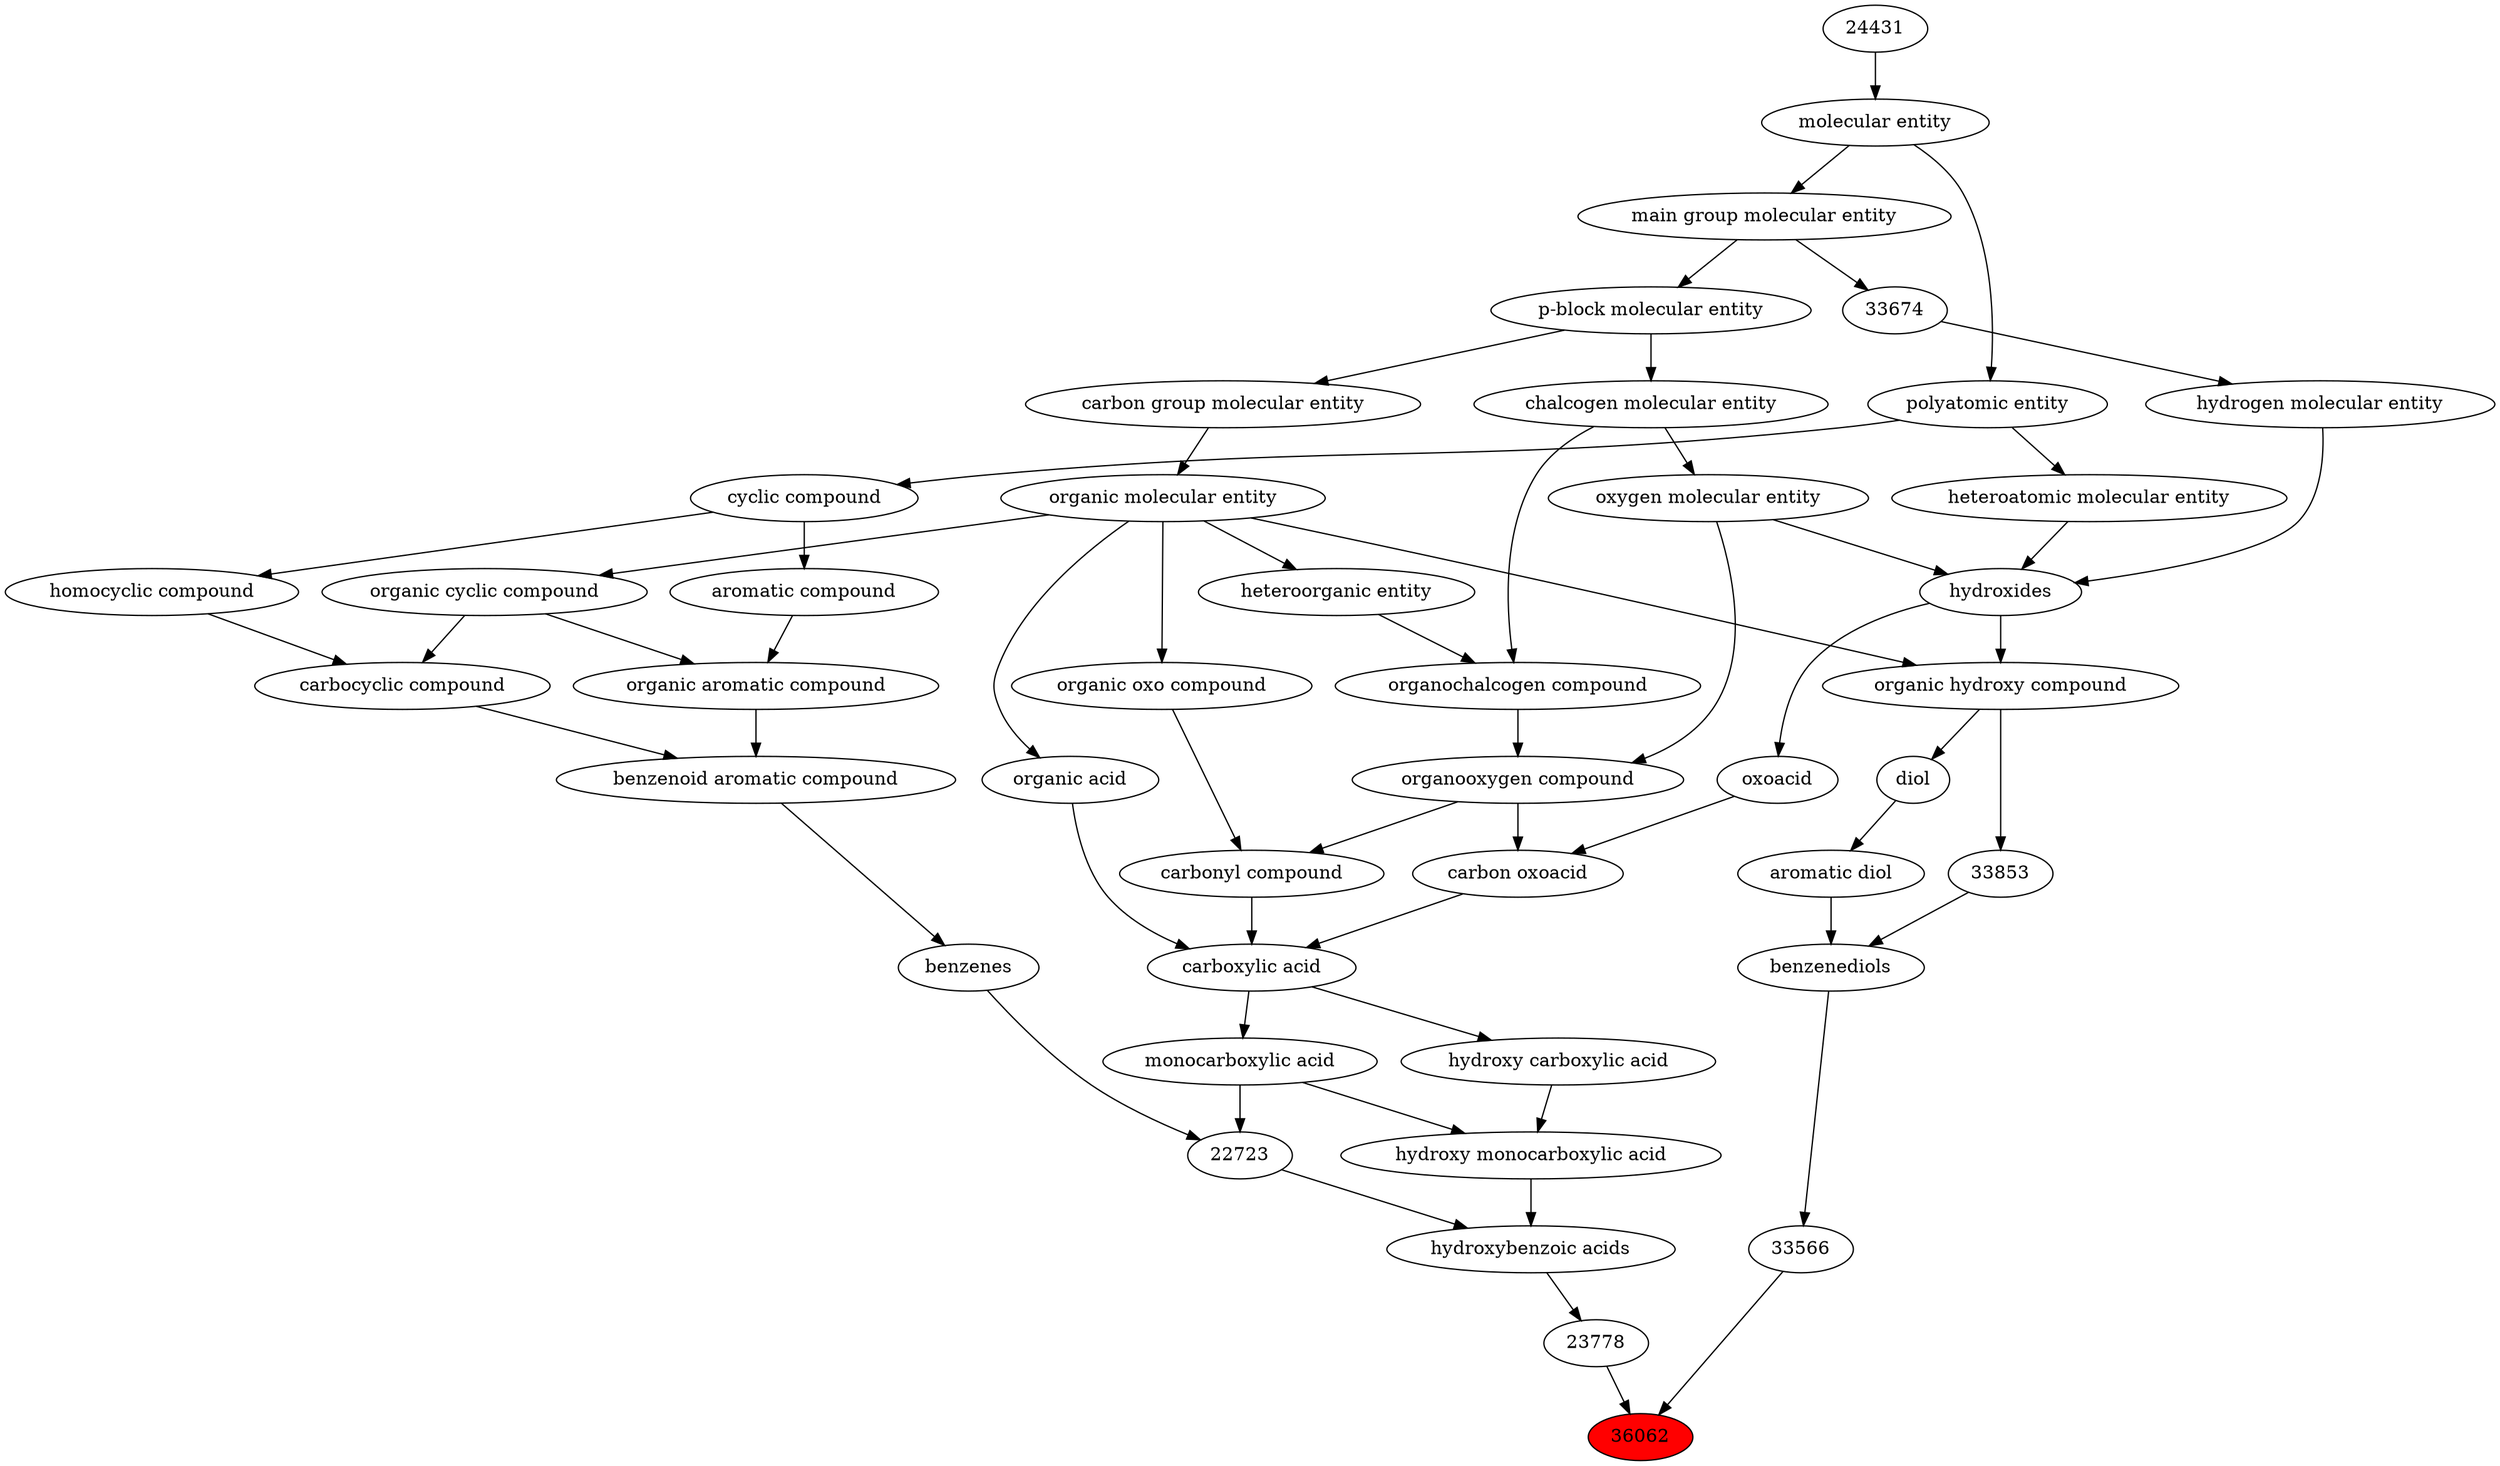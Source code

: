 digraph tree{ 
36062 [label="36062" fillcolor=red style=filled]
33566 -> 36062
23778 -> 36062
33566 [label="33566"]
33570 -> 33566
23778 [label="23778"]
24676 -> 23778
33570 [label="benzenediols"]
33853 -> 33570
22625 -> 33570
24676 [label="hydroxybenzoic acids"]
35868 -> 24676
22723 -> 24676
33853 [label="33853"]
33822 -> 33853
22625 [label="aromatic diol"]
23824 -> 22625
35868 [label="hydroxy monocarboxylic acid"]
25384 -> 35868
24669 -> 35868
22723 [label="22723"]
22712 -> 22723
25384 -> 22723
33822 [label="organic hydroxy compound"]
24651 -> 33822
50860 -> 33822
23824 [label="diol"]
33822 -> 23824
25384 [label="monocarboxylic acid"]
33575 -> 25384
24669 [label="hydroxy carboxylic acid"]
33575 -> 24669
22712 [label="benzenes"]
33836 -> 22712
24651 [label="hydroxides"]
25806 -> 24651
33608 -> 24651
37577 -> 24651
50860 [label="organic molecular entity"]
33582 -> 50860
33575 [label="carboxylic acid"]
36586 -> 33575
35605 -> 33575
64709 -> 33575
33836 [label="benzenoid aromatic compound"]
33659 -> 33836
33598 -> 33836
25806 [label="oxygen molecular entity"]
33304 -> 25806
33608 [label="hydrogen molecular entity"]
33674 -> 33608
37577 [label="heteroatomic molecular entity"]
36357 -> 37577
33582 [label="carbon group molecular entity"]
33675 -> 33582
36586 [label="carbonyl compound"]
36587 -> 36586
36963 -> 36586
35605 [label="carbon oxoacid"]
24833 -> 35605
36963 -> 35605
64709 [label="organic acid"]
50860 -> 64709
33659 [label="organic aromatic compound"]
33832 -> 33659
33655 -> 33659
33598 [label="carbocyclic compound"]
33832 -> 33598
33597 -> 33598
33304 [label="chalcogen molecular entity"]
33675 -> 33304
33674 [label="33674"]
33579 -> 33674
36357 [label="polyatomic entity"]
23367 -> 36357
33675 [label="p-block molecular entity"]
33579 -> 33675
36587 [label="organic oxo compound"]
50860 -> 36587
36963 [label="organooxygen compound"]
36962 -> 36963
25806 -> 36963
24833 [label="oxoacid"]
24651 -> 24833
33832 [label="organic cyclic compound"]
50860 -> 33832
33655 [label="aromatic compound"]
33595 -> 33655
33597 [label="homocyclic compound"]
33595 -> 33597
33579 [label="main group molecular entity"]
23367 -> 33579
23367 [label="molecular entity"]
24431 -> 23367
36962 [label="organochalcogen compound"]
33285 -> 36962
33304 -> 36962
33595 [label="cyclic compound"]
36357 -> 33595
24431 [label="24431"]
33285 [label="heteroorganic entity"]
50860 -> 33285
}